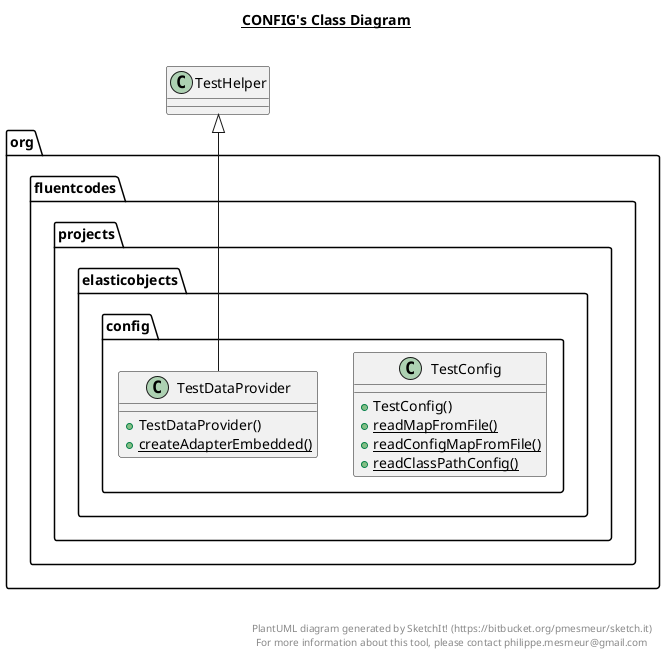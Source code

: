 @startuml

title __CONFIG's Class Diagram__\n

  package org.fluentcodes.projects.elasticobjects {
    package org.fluentcodes.projects.elasticobjects.config {
      class TestConfig {
          + TestConfig()
          {static} + readMapFromFile()
          {static} + readConfigMapFromFile()
          {static} + readClassPathConfig()
      }
    }
  }
  

  package org.fluentcodes.projects.elasticobjects {
    package org.fluentcodes.projects.elasticobjects.config {
      class TestDataProvider {
          + TestDataProvider()
          {static} + createAdapterEmbedded()
      }
    }
  }
  

  TestDataProvider -up-|> TestHelper


right footer


PlantUML diagram generated by SketchIt! (https://bitbucket.org/pmesmeur/sketch.it)
For more information about this tool, please contact philippe.mesmeur@gmail.com
endfooter

@enduml
